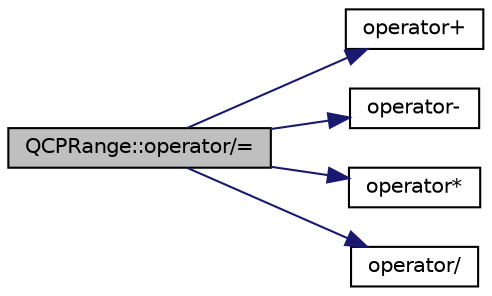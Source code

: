 digraph "QCPRange::operator/="
{
  edge [fontname="Helvetica",fontsize="10",labelfontname="Helvetica",labelfontsize="10"];
  node [fontname="Helvetica",fontsize="10",shape=record];
  rankdir="LR";
  Node1 [label="QCPRange::operator/=",height=0.2,width=0.4,color="black", fillcolor="grey75", style="filled", fontcolor="black"];
  Node1 -> Node2 [color="midnightblue",fontsize="10",style="solid",fontname="Helvetica"];
  Node2 [label="operator+",height=0.2,width=0.4,color="black", fillcolor="white", style="filled",URL="$qcustomplot_8h.html#aede14e69c31568a75bd3e9286603c9e0"];
  Node1 -> Node3 [color="midnightblue",fontsize="10",style="solid",fontname="Helvetica"];
  Node3 [label="operator-",height=0.2,width=0.4,color="black", fillcolor="white", style="filled",URL="$qcustomplot_8h.html#a797f82830b516646da8873f82e39e356"];
  Node1 -> Node4 [color="midnightblue",fontsize="10",style="solid",fontname="Helvetica"];
  Node4 [label="operator*",height=0.2,width=0.4,color="black", fillcolor="white", style="filled",URL="$qcustomplot_8h.html#a558b1248ff6a9e41fd5b2630555a8acc"];
  Node1 -> Node5 [color="midnightblue",fontsize="10",style="solid",fontname="Helvetica"];
  Node5 [label="operator/",height=0.2,width=0.4,color="black", fillcolor="white", style="filled",URL="$qcustomplot_8h.html#a4b366a3a21974c88e09b0d39d4a24a4b"];
}
